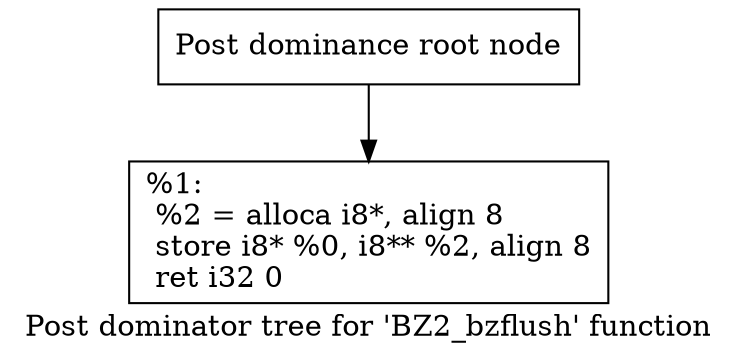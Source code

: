 digraph "Post dominator tree for 'BZ2_bzflush' function" {
	label="Post dominator tree for 'BZ2_bzflush' function";

	Node0x15fe0a0 [shape=record,label="{Post dominance root node}"];
	Node0x15fe0a0 -> Node0x161d800;
	Node0x161d800 [shape=record,label="{%1:\l  %2 = alloca i8*, align 8\l  store i8* %0, i8** %2, align 8\l  ret i32 0\l}"];
}
